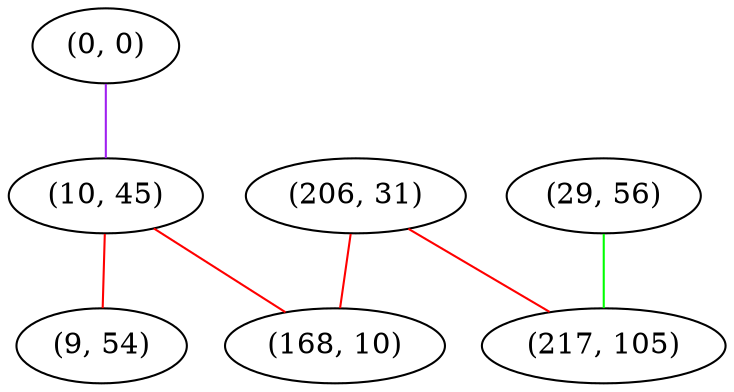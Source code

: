 graph "" {
"(0, 0)";
"(206, 31)";
"(10, 45)";
"(9, 54)";
"(168, 10)";
"(29, 56)";
"(217, 105)";
"(0, 0)" -- "(10, 45)"  [color=purple, key=0, weight=4];
"(206, 31)" -- "(168, 10)"  [color=red, key=0, weight=1];
"(206, 31)" -- "(217, 105)"  [color=red, key=0, weight=1];
"(10, 45)" -- "(9, 54)"  [color=red, key=0, weight=1];
"(10, 45)" -- "(168, 10)"  [color=red, key=0, weight=1];
"(29, 56)" -- "(217, 105)"  [color=green, key=0, weight=2];
}
